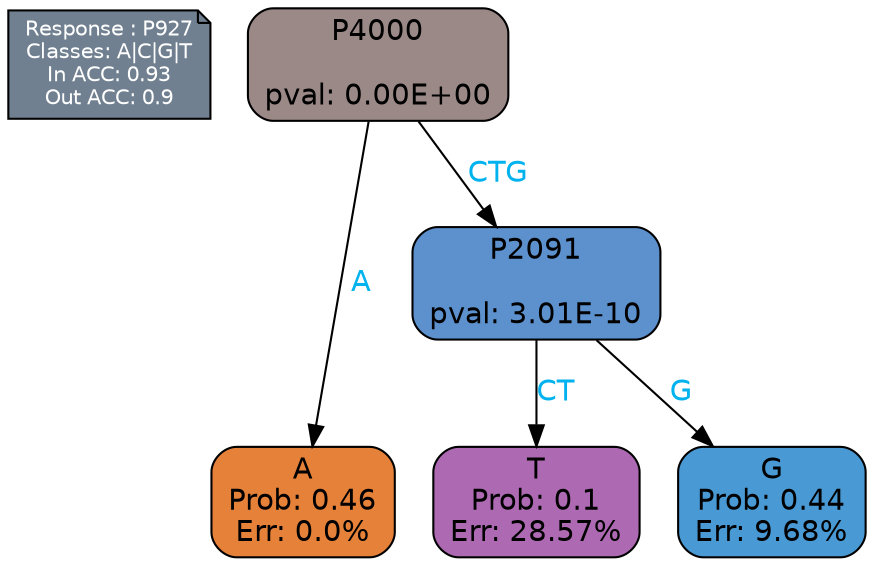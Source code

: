 digraph Tree {
node [shape=box, style="filled, rounded", color="black", fontname=helvetica] ;
graph [ranksep=equally, splines=polylines, bgcolor=transparent, dpi=600] ;
edge [fontname=helvetica] ;
LEGEND [label="Response : P927
Classes: A|C|G|T
In ACC: 0.93
Out ACC: 0.9
",shape=note,align=left,style=filled,fillcolor="slategray",fontcolor="white",fontsize=10];1 [label="P4000

pval: 0.00E+00", fillcolor="#9b8988"] ;
2 [label="A
Prob: 0.46
Err: 0.0%", fillcolor="#e58139"] ;
3 [label="P2091

pval: 3.01E-10", fillcolor="#5c91ce"] ;
4 [label="T
Prob: 0.1
Err: 28.57%", fillcolor="#ad6ab3"] ;
5 [label="G
Prob: 0.44
Err: 9.68%", fillcolor="#499ad4"] ;
1 -> 2 [label="A",fontcolor=deepskyblue2] ;
1 -> 3 [label="CTG",fontcolor=deepskyblue2] ;
3 -> 4 [label="CT",fontcolor=deepskyblue2] ;
3 -> 5 [label="G",fontcolor=deepskyblue2] ;
{rank = same; 2;4;5;}{rank = same; LEGEND;1;}}